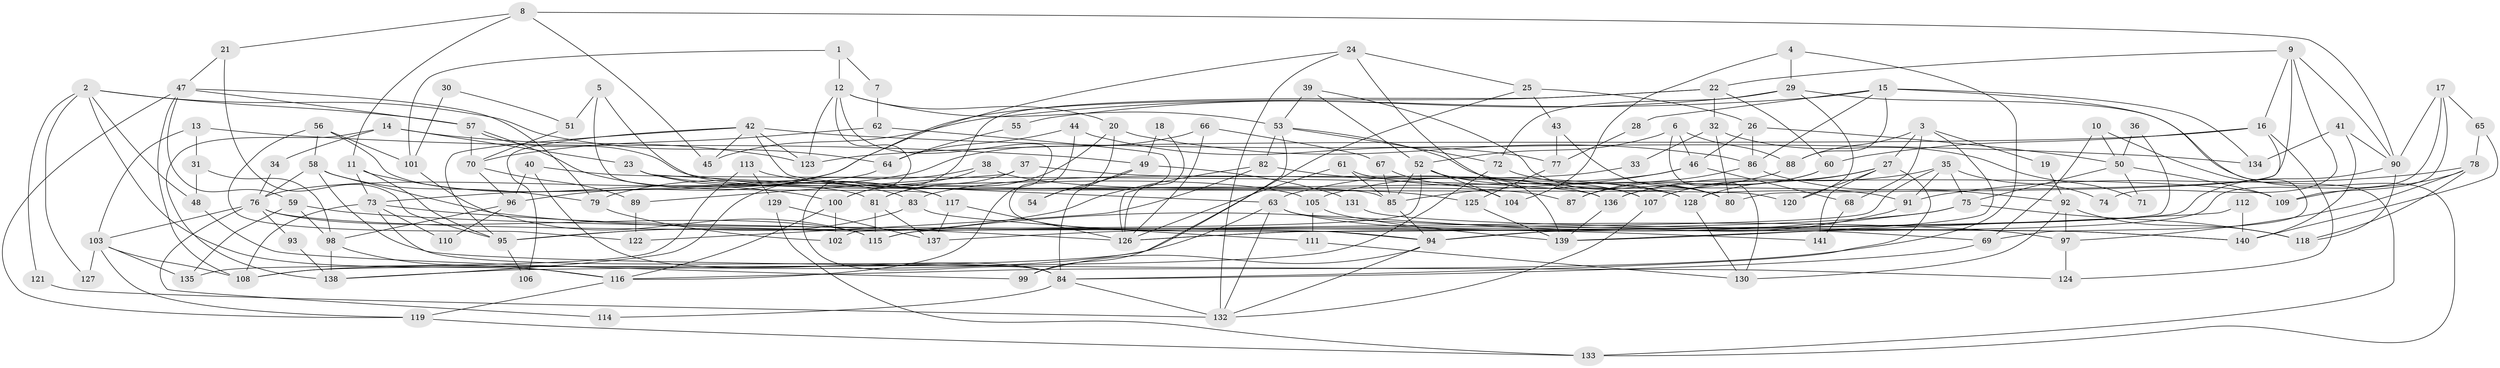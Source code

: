 // coarse degree distribution, {8: 0.08450704225352113, 4: 0.2112676056338028, 17: 0.014084507042253521, 5: 0.15492957746478872, 10: 0.028169014084507043, 3: 0.15492957746478872, 12: 0.014084507042253521, 13: 0.014084507042253521, 6: 0.08450704225352113, 2: 0.14084507042253522, 11: 0.028169014084507043, 20: 0.014084507042253521, 7: 0.04225352112676056, 9: 0.014084507042253521}
// Generated by graph-tools (version 1.1) at 2025/50/03/04/25 22:50:49]
// undirected, 141 vertices, 282 edges
graph export_dot {
  node [color=gray90,style=filled];
  1;
  2;
  3;
  4;
  5;
  6;
  7;
  8;
  9;
  10;
  11;
  12;
  13;
  14;
  15;
  16;
  17;
  18;
  19;
  20;
  21;
  22;
  23;
  24;
  25;
  26;
  27;
  28;
  29;
  30;
  31;
  32;
  33;
  34;
  35;
  36;
  37;
  38;
  39;
  40;
  41;
  42;
  43;
  44;
  45;
  46;
  47;
  48;
  49;
  50;
  51;
  52;
  53;
  54;
  55;
  56;
  57;
  58;
  59;
  60;
  61;
  62;
  63;
  64;
  65;
  66;
  67;
  68;
  69;
  70;
  71;
  72;
  73;
  74;
  75;
  76;
  77;
  78;
  79;
  80;
  81;
  82;
  83;
  84;
  85;
  86;
  87;
  88;
  89;
  90;
  91;
  92;
  93;
  94;
  95;
  96;
  97;
  98;
  99;
  100;
  101;
  102;
  103;
  104;
  105;
  106;
  107;
  108;
  109;
  110;
  111;
  112;
  113;
  114;
  115;
  116;
  117;
  118;
  119;
  120;
  121;
  122;
  123;
  124;
  125;
  126;
  127;
  128;
  129;
  130;
  131;
  132;
  133;
  134;
  135;
  136;
  137;
  138;
  139;
  140;
  141;
  1 -- 12;
  1 -- 101;
  1 -- 7;
  2 -- 116;
  2 -- 57;
  2 -- 48;
  2 -- 64;
  2 -- 121;
  2 -- 127;
  3 -- 27;
  3 -- 88;
  3 -- 19;
  3 -- 68;
  3 -- 139;
  4 -- 29;
  4 -- 116;
  4 -- 104;
  5 -- 117;
  5 -- 85;
  5 -- 51;
  6 -- 46;
  6 -- 88;
  6 -- 52;
  6 -- 130;
  7 -- 62;
  8 -- 90;
  8 -- 21;
  8 -- 11;
  8 -- 45;
  9 -- 16;
  9 -- 128;
  9 -- 22;
  9 -- 74;
  9 -- 90;
  10 -- 133;
  10 -- 50;
  10 -- 69;
  11 -- 100;
  11 -- 73;
  11 -- 95;
  12 -- 84;
  12 -- 116;
  12 -- 20;
  12 -- 53;
  12 -- 123;
  13 -- 31;
  13 -- 103;
  13 -- 49;
  14 -- 138;
  14 -- 123;
  14 -- 23;
  14 -- 34;
  15 -- 134;
  15 -- 86;
  15 -- 28;
  15 -- 45;
  15 -- 69;
  15 -- 88;
  16 -- 123;
  16 -- 60;
  16 -- 80;
  16 -- 124;
  17 -- 94;
  17 -- 109;
  17 -- 65;
  17 -- 90;
  18 -- 126;
  18 -- 49;
  19 -- 92;
  20 -- 86;
  20 -- 54;
  20 -- 81;
  21 -- 47;
  21 -- 95;
  22 -- 76;
  22 -- 32;
  22 -- 60;
  22 -- 100;
  23 -- 105;
  23 -- 63;
  23 -- 117;
  24 -- 107;
  24 -- 132;
  24 -- 25;
  24 -- 96;
  25 -- 26;
  25 -- 43;
  25 -- 138;
  26 -- 46;
  26 -- 50;
  26 -- 86;
  27 -- 84;
  27 -- 107;
  27 -- 120;
  27 -- 128;
  27 -- 141;
  28 -- 77;
  29 -- 120;
  29 -- 72;
  29 -- 55;
  29 -- 133;
  30 -- 101;
  30 -- 51;
  31 -- 48;
  31 -- 98;
  32 -- 80;
  32 -- 33;
  32 -- 71;
  33 -- 83;
  34 -- 76;
  35 -- 115;
  35 -- 75;
  35 -- 74;
  35 -- 91;
  35 -- 136;
  36 -- 126;
  36 -- 50;
  37 -- 128;
  37 -- 81;
  37 -- 89;
  38 -- 138;
  38 -- 87;
  38 -- 100;
  39 -- 80;
  39 -- 52;
  39 -- 53;
  40 -- 96;
  40 -- 136;
  40 -- 84;
  41 -- 140;
  41 -- 90;
  41 -- 134;
  42 -- 45;
  42 -- 95;
  42 -- 106;
  42 -- 120;
  42 -- 123;
  42 -- 134;
  43 -- 80;
  43 -- 77;
  44 -- 94;
  44 -- 64;
  44 -- 77;
  46 -- 63;
  46 -- 85;
  46 -- 68;
  47 -- 108;
  47 -- 79;
  47 -- 57;
  47 -- 59;
  47 -- 119;
  48 -- 99;
  49 -- 84;
  49 -- 54;
  49 -- 131;
  50 -- 75;
  50 -- 109;
  50 -- 71;
  51 -- 70;
  52 -- 102;
  52 -- 85;
  52 -- 104;
  52 -- 107;
  52 -- 139;
  53 -- 72;
  53 -- 82;
  53 -- 99;
  53 -- 128;
  55 -- 64;
  56 -- 58;
  56 -- 81;
  56 -- 101;
  56 -- 122;
  57 -- 70;
  57 -- 83;
  57 -- 109;
  58 -- 124;
  58 -- 76;
  58 -- 79;
  58 -- 97;
  59 -- 141;
  59 -- 98;
  59 -- 135;
  60 -- 136;
  60 -- 87;
  61 -- 126;
  61 -- 85;
  61 -- 91;
  62 -- 126;
  62 -- 70;
  63 -- 69;
  63 -- 108;
  63 -- 132;
  63 -- 140;
  64 -- 73;
  65 -- 78;
  65 -- 140;
  66 -- 67;
  66 -- 126;
  66 -- 79;
  67 -- 85;
  67 -- 104;
  68 -- 141;
  69 -- 84;
  70 -- 89;
  70 -- 96;
  72 -- 108;
  72 -- 80;
  73 -- 84;
  73 -- 108;
  73 -- 110;
  73 -- 126;
  75 -- 137;
  75 -- 118;
  75 -- 115;
  76 -- 94;
  76 -- 103;
  76 -- 93;
  76 -- 114;
  76 -- 115;
  77 -- 125;
  78 -- 91;
  78 -- 97;
  78 -- 109;
  78 -- 118;
  79 -- 102;
  81 -- 115;
  81 -- 137;
  82 -- 136;
  82 -- 95;
  82 -- 122;
  83 -- 95;
  83 -- 111;
  84 -- 114;
  84 -- 132;
  85 -- 94;
  86 -- 92;
  86 -- 87;
  88 -- 105;
  89 -- 122;
  90 -- 118;
  90 -- 126;
  91 -- 94;
  92 -- 130;
  92 -- 118;
  92 -- 97;
  93 -- 138;
  94 -- 132;
  94 -- 99;
  95 -- 106;
  96 -- 98;
  96 -- 110;
  97 -- 124;
  98 -- 116;
  98 -- 138;
  100 -- 102;
  100 -- 116;
  101 -- 115;
  103 -- 108;
  103 -- 135;
  103 -- 119;
  103 -- 127;
  105 -- 111;
  105 -- 139;
  107 -- 132;
  111 -- 130;
  112 -- 139;
  112 -- 140;
  113 -- 125;
  113 -- 129;
  113 -- 135;
  116 -- 119;
  117 -- 126;
  117 -- 137;
  119 -- 133;
  121 -- 132;
  125 -- 139;
  128 -- 130;
  129 -- 133;
  129 -- 137;
  131 -- 140;
  136 -- 139;
}
